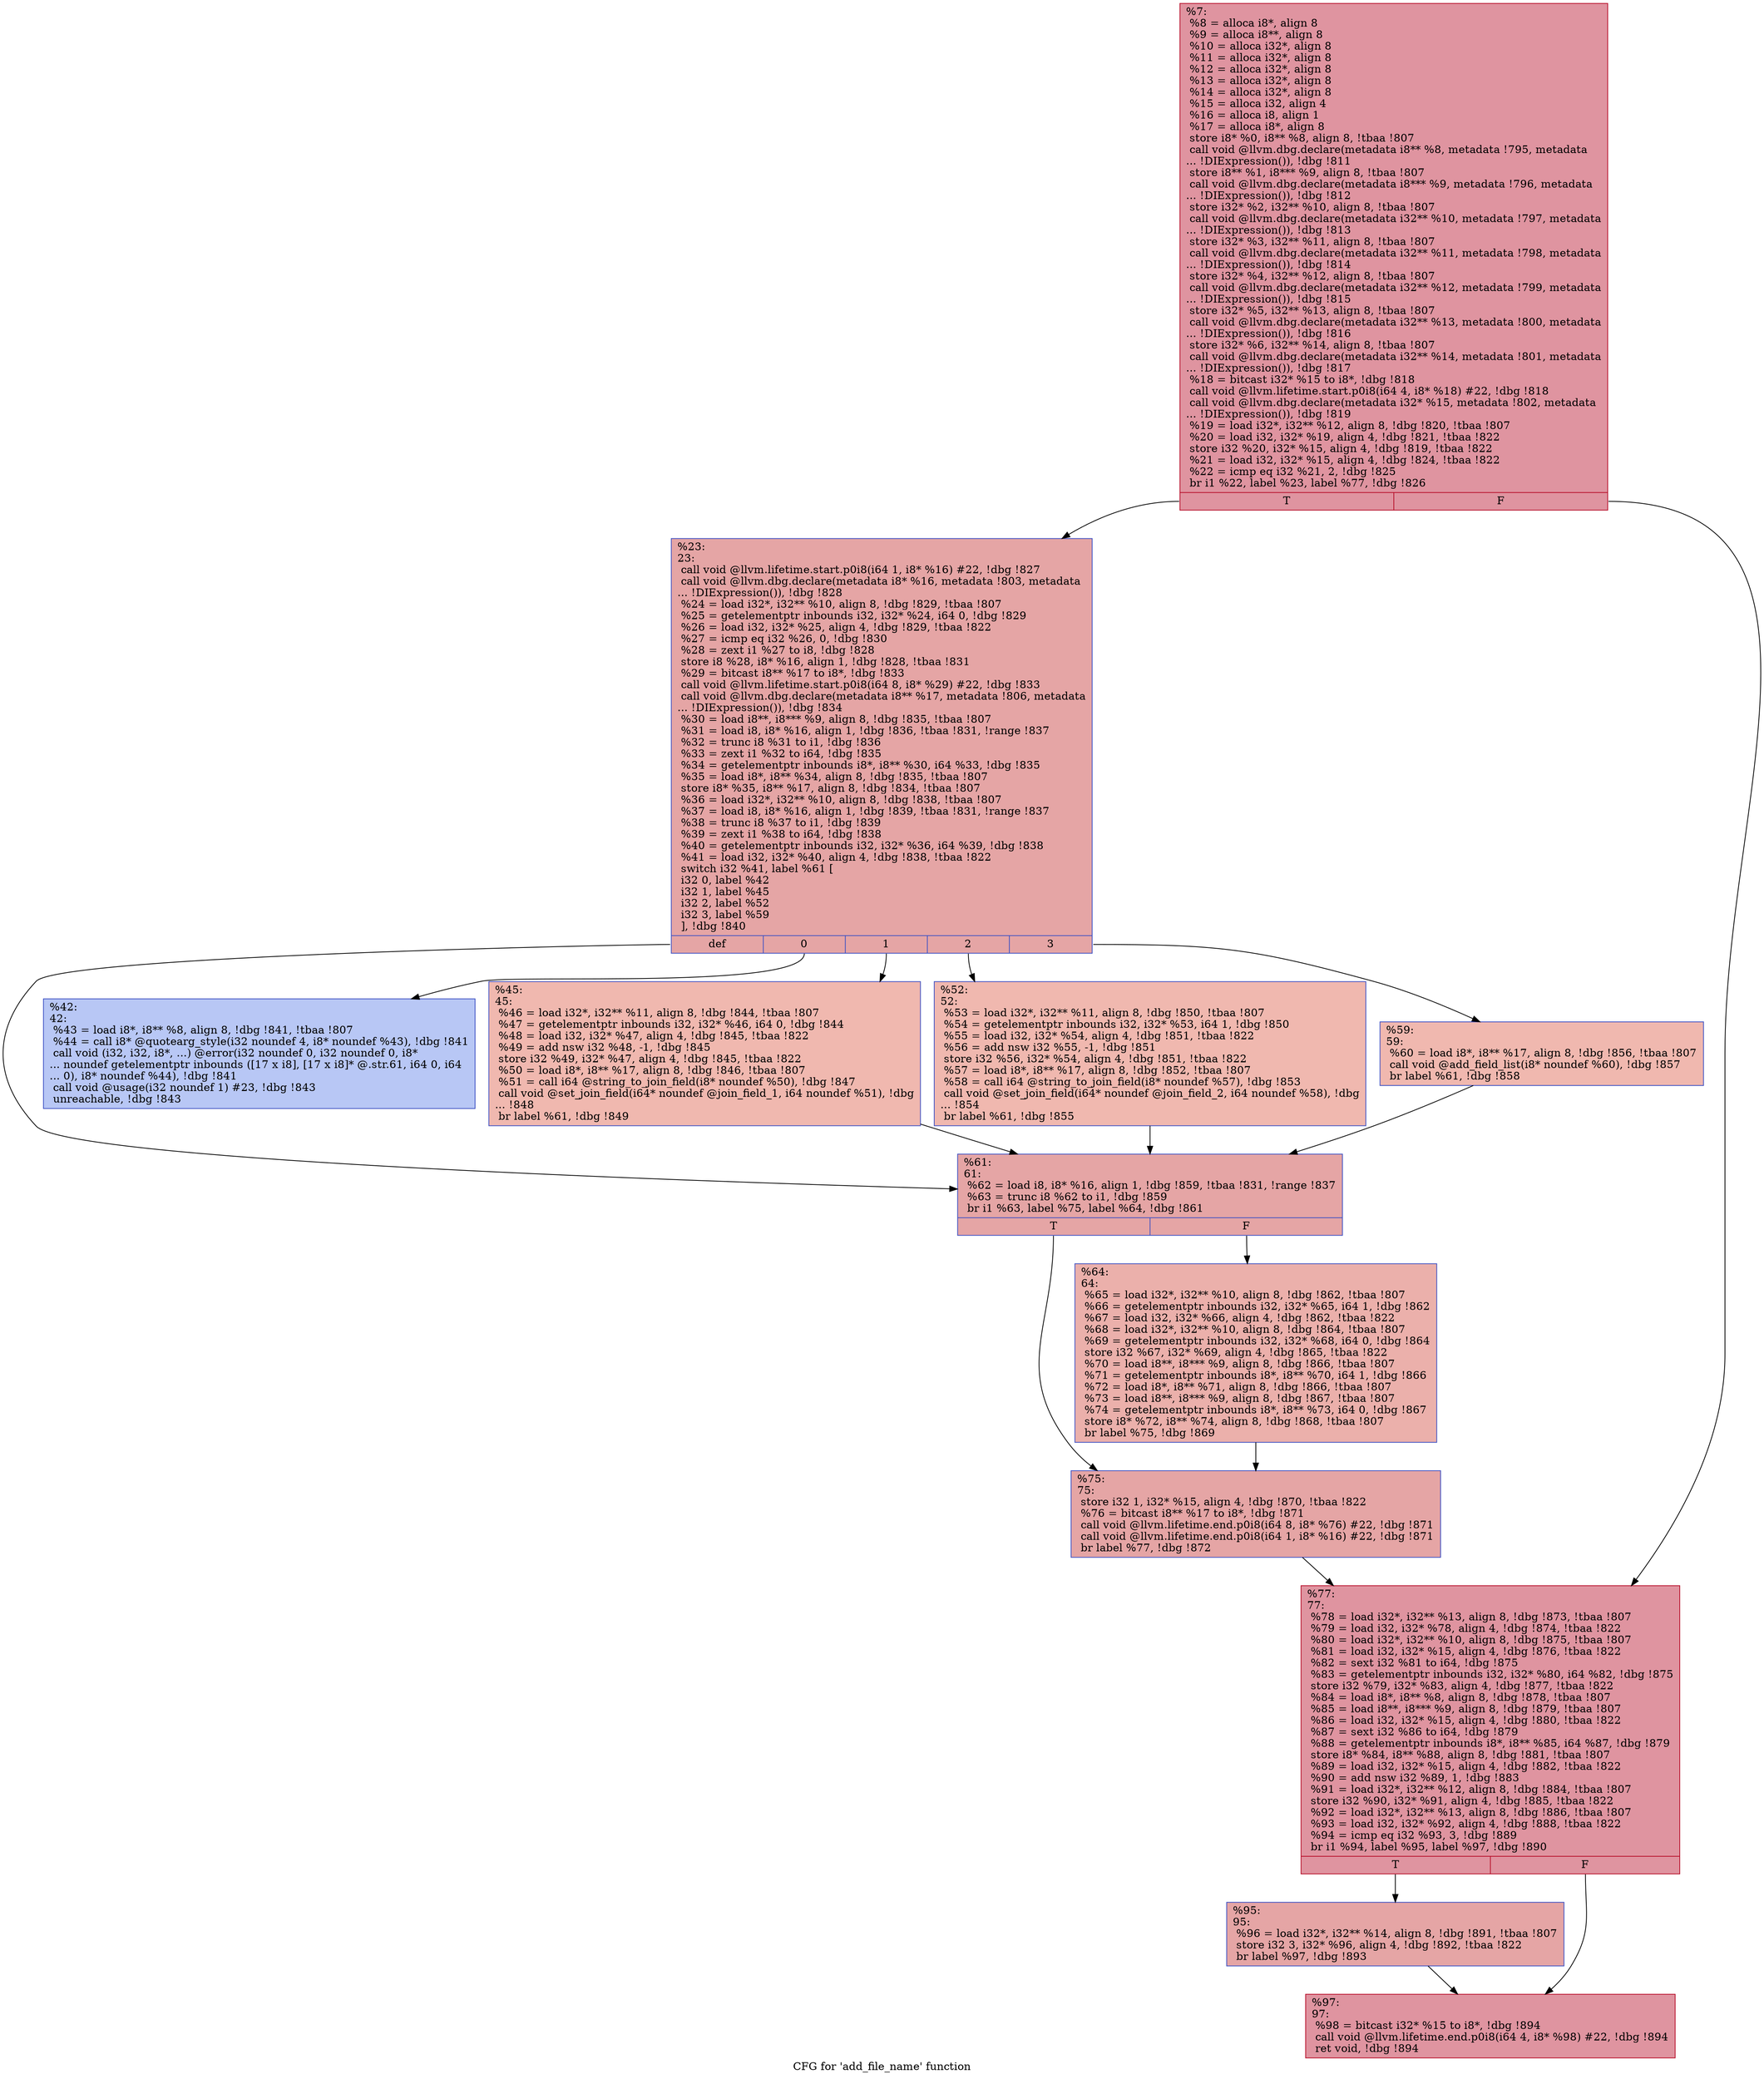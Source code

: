 digraph "CFG for 'add_file_name' function" {
	label="CFG for 'add_file_name' function";

	Node0x946790 [shape=record,color="#b70d28ff", style=filled, fillcolor="#b70d2870",label="{%7:\l  %8 = alloca i8*, align 8\l  %9 = alloca i8**, align 8\l  %10 = alloca i32*, align 8\l  %11 = alloca i32*, align 8\l  %12 = alloca i32*, align 8\l  %13 = alloca i32*, align 8\l  %14 = alloca i32*, align 8\l  %15 = alloca i32, align 4\l  %16 = alloca i8, align 1\l  %17 = alloca i8*, align 8\l  store i8* %0, i8** %8, align 8, !tbaa !807\l  call void @llvm.dbg.declare(metadata i8** %8, metadata !795, metadata\l... !DIExpression()), !dbg !811\l  store i8** %1, i8*** %9, align 8, !tbaa !807\l  call void @llvm.dbg.declare(metadata i8*** %9, metadata !796, metadata\l... !DIExpression()), !dbg !812\l  store i32* %2, i32** %10, align 8, !tbaa !807\l  call void @llvm.dbg.declare(metadata i32** %10, metadata !797, metadata\l... !DIExpression()), !dbg !813\l  store i32* %3, i32** %11, align 8, !tbaa !807\l  call void @llvm.dbg.declare(metadata i32** %11, metadata !798, metadata\l... !DIExpression()), !dbg !814\l  store i32* %4, i32** %12, align 8, !tbaa !807\l  call void @llvm.dbg.declare(metadata i32** %12, metadata !799, metadata\l... !DIExpression()), !dbg !815\l  store i32* %5, i32** %13, align 8, !tbaa !807\l  call void @llvm.dbg.declare(metadata i32** %13, metadata !800, metadata\l... !DIExpression()), !dbg !816\l  store i32* %6, i32** %14, align 8, !tbaa !807\l  call void @llvm.dbg.declare(metadata i32** %14, metadata !801, metadata\l... !DIExpression()), !dbg !817\l  %18 = bitcast i32* %15 to i8*, !dbg !818\l  call void @llvm.lifetime.start.p0i8(i64 4, i8* %18) #22, !dbg !818\l  call void @llvm.dbg.declare(metadata i32* %15, metadata !802, metadata\l... !DIExpression()), !dbg !819\l  %19 = load i32*, i32** %12, align 8, !dbg !820, !tbaa !807\l  %20 = load i32, i32* %19, align 4, !dbg !821, !tbaa !822\l  store i32 %20, i32* %15, align 4, !dbg !819, !tbaa !822\l  %21 = load i32, i32* %15, align 4, !dbg !824, !tbaa !822\l  %22 = icmp eq i32 %21, 2, !dbg !825\l  br i1 %22, label %23, label %77, !dbg !826\l|{<s0>T|<s1>F}}"];
	Node0x946790:s0 -> Node0x946850;
	Node0x946790:s1 -> Node0x946ad0;
	Node0x946850 [shape=record,color="#3d50c3ff", style=filled, fillcolor="#c5333470",label="{%23:\l23:                                               \l  call void @llvm.lifetime.start.p0i8(i64 1, i8* %16) #22, !dbg !827\l  call void @llvm.dbg.declare(metadata i8* %16, metadata !803, metadata\l... !DIExpression()), !dbg !828\l  %24 = load i32*, i32** %10, align 8, !dbg !829, !tbaa !807\l  %25 = getelementptr inbounds i32, i32* %24, i64 0, !dbg !829\l  %26 = load i32, i32* %25, align 4, !dbg !829, !tbaa !822\l  %27 = icmp eq i32 %26, 0, !dbg !830\l  %28 = zext i1 %27 to i8, !dbg !828\l  store i8 %28, i8* %16, align 1, !dbg !828, !tbaa !831\l  %29 = bitcast i8** %17 to i8*, !dbg !833\l  call void @llvm.lifetime.start.p0i8(i64 8, i8* %29) #22, !dbg !833\l  call void @llvm.dbg.declare(metadata i8** %17, metadata !806, metadata\l... !DIExpression()), !dbg !834\l  %30 = load i8**, i8*** %9, align 8, !dbg !835, !tbaa !807\l  %31 = load i8, i8* %16, align 1, !dbg !836, !tbaa !831, !range !837\l  %32 = trunc i8 %31 to i1, !dbg !836\l  %33 = zext i1 %32 to i64, !dbg !835\l  %34 = getelementptr inbounds i8*, i8** %30, i64 %33, !dbg !835\l  %35 = load i8*, i8** %34, align 8, !dbg !835, !tbaa !807\l  store i8* %35, i8** %17, align 8, !dbg !834, !tbaa !807\l  %36 = load i32*, i32** %10, align 8, !dbg !838, !tbaa !807\l  %37 = load i8, i8* %16, align 1, !dbg !839, !tbaa !831, !range !837\l  %38 = trunc i8 %37 to i1, !dbg !839\l  %39 = zext i1 %38 to i64, !dbg !838\l  %40 = getelementptr inbounds i32, i32* %36, i64 %39, !dbg !838\l  %41 = load i32, i32* %40, align 4, !dbg !838, !tbaa !822\l  switch i32 %41, label %61 [\l    i32 0, label %42\l    i32 1, label %45\l    i32 2, label %52\l    i32 3, label %59\l  ], !dbg !840\l|{<s0>def|<s1>0|<s2>1|<s3>2|<s4>3}}"];
	Node0x946850:s0 -> Node0x9469e0;
	Node0x946850:s1 -> Node0x9468a0;
	Node0x946850:s2 -> Node0x9468f0;
	Node0x946850:s3 -> Node0x946940;
	Node0x946850:s4 -> Node0x946990;
	Node0x9468a0 [shape=record,color="#3d50c3ff", style=filled, fillcolor="#5f7fe870",label="{%42:\l42:                                               \l  %43 = load i8*, i8** %8, align 8, !dbg !841, !tbaa !807\l  %44 = call i8* @quotearg_style(i32 noundef 4, i8* noundef %43), !dbg !841\l  call void (i32, i32, i8*, ...) @error(i32 noundef 0, i32 noundef 0, i8*\l... noundef getelementptr inbounds ([17 x i8], [17 x i8]* @.str.61, i64 0, i64\l... 0), i8* noundef %44), !dbg !841\l  call void @usage(i32 noundef 1) #23, !dbg !843\l  unreachable, !dbg !843\l}"];
	Node0x9468f0 [shape=record,color="#3d50c3ff", style=filled, fillcolor="#dc5d4a70",label="{%45:\l45:                                               \l  %46 = load i32*, i32** %11, align 8, !dbg !844, !tbaa !807\l  %47 = getelementptr inbounds i32, i32* %46, i64 0, !dbg !844\l  %48 = load i32, i32* %47, align 4, !dbg !845, !tbaa !822\l  %49 = add nsw i32 %48, -1, !dbg !845\l  store i32 %49, i32* %47, align 4, !dbg !845, !tbaa !822\l  %50 = load i8*, i8** %17, align 8, !dbg !846, !tbaa !807\l  %51 = call i64 @string_to_join_field(i8* noundef %50), !dbg !847\l  call void @set_join_field(i64* noundef @join_field_1, i64 noundef %51), !dbg\l... !848\l  br label %61, !dbg !849\l}"];
	Node0x9468f0 -> Node0x9469e0;
	Node0x946940 [shape=record,color="#3d50c3ff", style=filled, fillcolor="#dc5d4a70",label="{%52:\l52:                                               \l  %53 = load i32*, i32** %11, align 8, !dbg !850, !tbaa !807\l  %54 = getelementptr inbounds i32, i32* %53, i64 1, !dbg !850\l  %55 = load i32, i32* %54, align 4, !dbg !851, !tbaa !822\l  %56 = add nsw i32 %55, -1, !dbg !851\l  store i32 %56, i32* %54, align 4, !dbg !851, !tbaa !822\l  %57 = load i8*, i8** %17, align 8, !dbg !852, !tbaa !807\l  %58 = call i64 @string_to_join_field(i8* noundef %57), !dbg !853\l  call void @set_join_field(i64* noundef @join_field_2, i64 noundef %58), !dbg\l... !854\l  br label %61, !dbg !855\l}"];
	Node0x946940 -> Node0x9469e0;
	Node0x946990 [shape=record,color="#3d50c3ff", style=filled, fillcolor="#dc5d4a70",label="{%59:\l59:                                               \l  %60 = load i8*, i8** %17, align 8, !dbg !856, !tbaa !807\l  call void @add_field_list(i8* noundef %60), !dbg !857\l  br label %61, !dbg !858\l}"];
	Node0x946990 -> Node0x9469e0;
	Node0x9469e0 [shape=record,color="#3d50c3ff", style=filled, fillcolor="#c5333470",label="{%61:\l61:                                               \l  %62 = load i8, i8* %16, align 1, !dbg !859, !tbaa !831, !range !837\l  %63 = trunc i8 %62 to i1, !dbg !859\l  br i1 %63, label %75, label %64, !dbg !861\l|{<s0>T|<s1>F}}"];
	Node0x9469e0:s0 -> Node0x946a80;
	Node0x9469e0:s1 -> Node0x946a30;
	Node0x946a30 [shape=record,color="#3d50c3ff", style=filled, fillcolor="#d24b4070",label="{%64:\l64:                                               \l  %65 = load i32*, i32** %10, align 8, !dbg !862, !tbaa !807\l  %66 = getelementptr inbounds i32, i32* %65, i64 1, !dbg !862\l  %67 = load i32, i32* %66, align 4, !dbg !862, !tbaa !822\l  %68 = load i32*, i32** %10, align 8, !dbg !864, !tbaa !807\l  %69 = getelementptr inbounds i32, i32* %68, i64 0, !dbg !864\l  store i32 %67, i32* %69, align 4, !dbg !865, !tbaa !822\l  %70 = load i8**, i8*** %9, align 8, !dbg !866, !tbaa !807\l  %71 = getelementptr inbounds i8*, i8** %70, i64 1, !dbg !866\l  %72 = load i8*, i8** %71, align 8, !dbg !866, !tbaa !807\l  %73 = load i8**, i8*** %9, align 8, !dbg !867, !tbaa !807\l  %74 = getelementptr inbounds i8*, i8** %73, i64 0, !dbg !867\l  store i8* %72, i8** %74, align 8, !dbg !868, !tbaa !807\l  br label %75, !dbg !869\l}"];
	Node0x946a30 -> Node0x946a80;
	Node0x946a80 [shape=record,color="#3d50c3ff", style=filled, fillcolor="#c5333470",label="{%75:\l75:                                               \l  store i32 1, i32* %15, align 4, !dbg !870, !tbaa !822\l  %76 = bitcast i8** %17 to i8*, !dbg !871\l  call void @llvm.lifetime.end.p0i8(i64 8, i8* %76) #22, !dbg !871\l  call void @llvm.lifetime.end.p0i8(i64 1, i8* %16) #22, !dbg !871\l  br label %77, !dbg !872\l}"];
	Node0x946a80 -> Node0x946ad0;
	Node0x946ad0 [shape=record,color="#b70d28ff", style=filled, fillcolor="#b70d2870",label="{%77:\l77:                                               \l  %78 = load i32*, i32** %13, align 8, !dbg !873, !tbaa !807\l  %79 = load i32, i32* %78, align 4, !dbg !874, !tbaa !822\l  %80 = load i32*, i32** %10, align 8, !dbg !875, !tbaa !807\l  %81 = load i32, i32* %15, align 4, !dbg !876, !tbaa !822\l  %82 = sext i32 %81 to i64, !dbg !875\l  %83 = getelementptr inbounds i32, i32* %80, i64 %82, !dbg !875\l  store i32 %79, i32* %83, align 4, !dbg !877, !tbaa !822\l  %84 = load i8*, i8** %8, align 8, !dbg !878, !tbaa !807\l  %85 = load i8**, i8*** %9, align 8, !dbg !879, !tbaa !807\l  %86 = load i32, i32* %15, align 4, !dbg !880, !tbaa !822\l  %87 = sext i32 %86 to i64, !dbg !879\l  %88 = getelementptr inbounds i8*, i8** %85, i64 %87, !dbg !879\l  store i8* %84, i8** %88, align 8, !dbg !881, !tbaa !807\l  %89 = load i32, i32* %15, align 4, !dbg !882, !tbaa !822\l  %90 = add nsw i32 %89, 1, !dbg !883\l  %91 = load i32*, i32** %12, align 8, !dbg !884, !tbaa !807\l  store i32 %90, i32* %91, align 4, !dbg !885, !tbaa !822\l  %92 = load i32*, i32** %13, align 8, !dbg !886, !tbaa !807\l  %93 = load i32, i32* %92, align 4, !dbg !888, !tbaa !822\l  %94 = icmp eq i32 %93, 3, !dbg !889\l  br i1 %94, label %95, label %97, !dbg !890\l|{<s0>T|<s1>F}}"];
	Node0x946ad0:s0 -> Node0x946b20;
	Node0x946ad0:s1 -> Node0x946b70;
	Node0x946b20 [shape=record,color="#3d50c3ff", style=filled, fillcolor="#c5333470",label="{%95:\l95:                                               \l  %96 = load i32*, i32** %14, align 8, !dbg !891, !tbaa !807\l  store i32 3, i32* %96, align 4, !dbg !892, !tbaa !822\l  br label %97, !dbg !893\l}"];
	Node0x946b20 -> Node0x946b70;
	Node0x946b70 [shape=record,color="#b70d28ff", style=filled, fillcolor="#b70d2870",label="{%97:\l97:                                               \l  %98 = bitcast i32* %15 to i8*, !dbg !894\l  call void @llvm.lifetime.end.p0i8(i64 4, i8* %98) #22, !dbg !894\l  ret void, !dbg !894\l}"];
}

